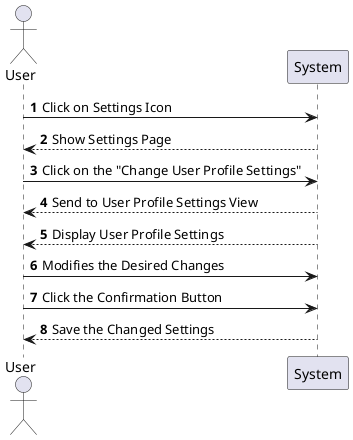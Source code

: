 @startuml
'https://plantuml.com/sequence-diagram

autonumber

Actor "User" as user
participant "System" as sys

user -> sys : Click on Settings Icon
user <-- sys : Show Settings Page

user -> sys : Click on the "Change User Profile Settings"
user <-- sys : Send to User Profile Settings View
user <-- sys : Display User Profile Settings

user -> sys : Modifies the Desired Changes
user -> sys : Click the Confirmation Button
user <-- sys : Save the Changed Settings

@enduml

